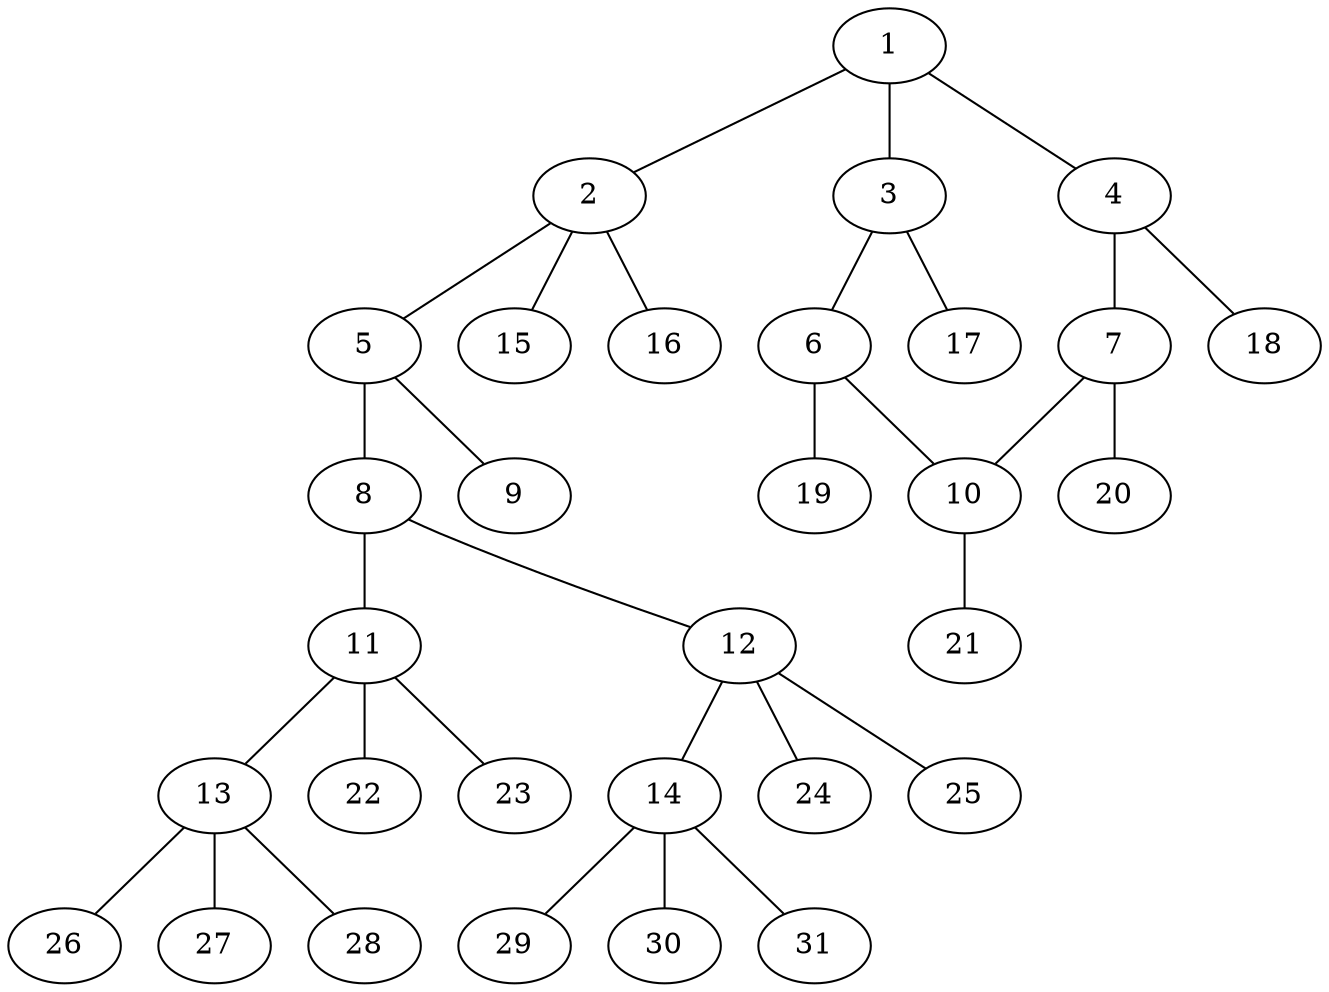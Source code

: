 graph molecule_3244 {
	1	 [chem=C];
	2	 [chem=C];
	1 -- 2	 [valence=1];
	3	 [chem=C];
	1 -- 3	 [valence=1];
	4	 [chem=C];
	1 -- 4	 [valence=2];
	5	 [chem=C];
	2 -- 5	 [valence=1];
	15	 [chem=H];
	2 -- 15	 [valence=1];
	16	 [chem=H];
	2 -- 16	 [valence=1];
	6	 [chem=C];
	3 -- 6	 [valence=2];
	17	 [chem=H];
	3 -- 17	 [valence=1];
	7	 [chem=C];
	4 -- 7	 [valence=1];
	18	 [chem=H];
	4 -- 18	 [valence=1];
	8	 [chem=N];
	5 -- 8	 [valence=1];
	9	 [chem=O];
	5 -- 9	 [valence=2];
	10	 [chem=C];
	6 -- 10	 [valence=1];
	19	 [chem=H];
	6 -- 19	 [valence=1];
	7 -- 10	 [valence=2];
	20	 [chem=H];
	7 -- 20	 [valence=1];
	11	 [chem=C];
	8 -- 11	 [valence=1];
	12	 [chem=C];
	8 -- 12	 [valence=1];
	21	 [chem=H];
	10 -- 21	 [valence=1];
	13	 [chem=C];
	11 -- 13	 [valence=1];
	22	 [chem=H];
	11 -- 22	 [valence=1];
	23	 [chem=H];
	11 -- 23	 [valence=1];
	14	 [chem=C];
	12 -- 14	 [valence=1];
	24	 [chem=H];
	12 -- 24	 [valence=1];
	25	 [chem=H];
	12 -- 25	 [valence=1];
	26	 [chem=H];
	13 -- 26	 [valence=1];
	27	 [chem=H];
	13 -- 27	 [valence=1];
	28	 [chem=H];
	13 -- 28	 [valence=1];
	29	 [chem=H];
	14 -- 29	 [valence=1];
	30	 [chem=H];
	14 -- 30	 [valence=1];
	31	 [chem=H];
	14 -- 31	 [valence=1];
}
